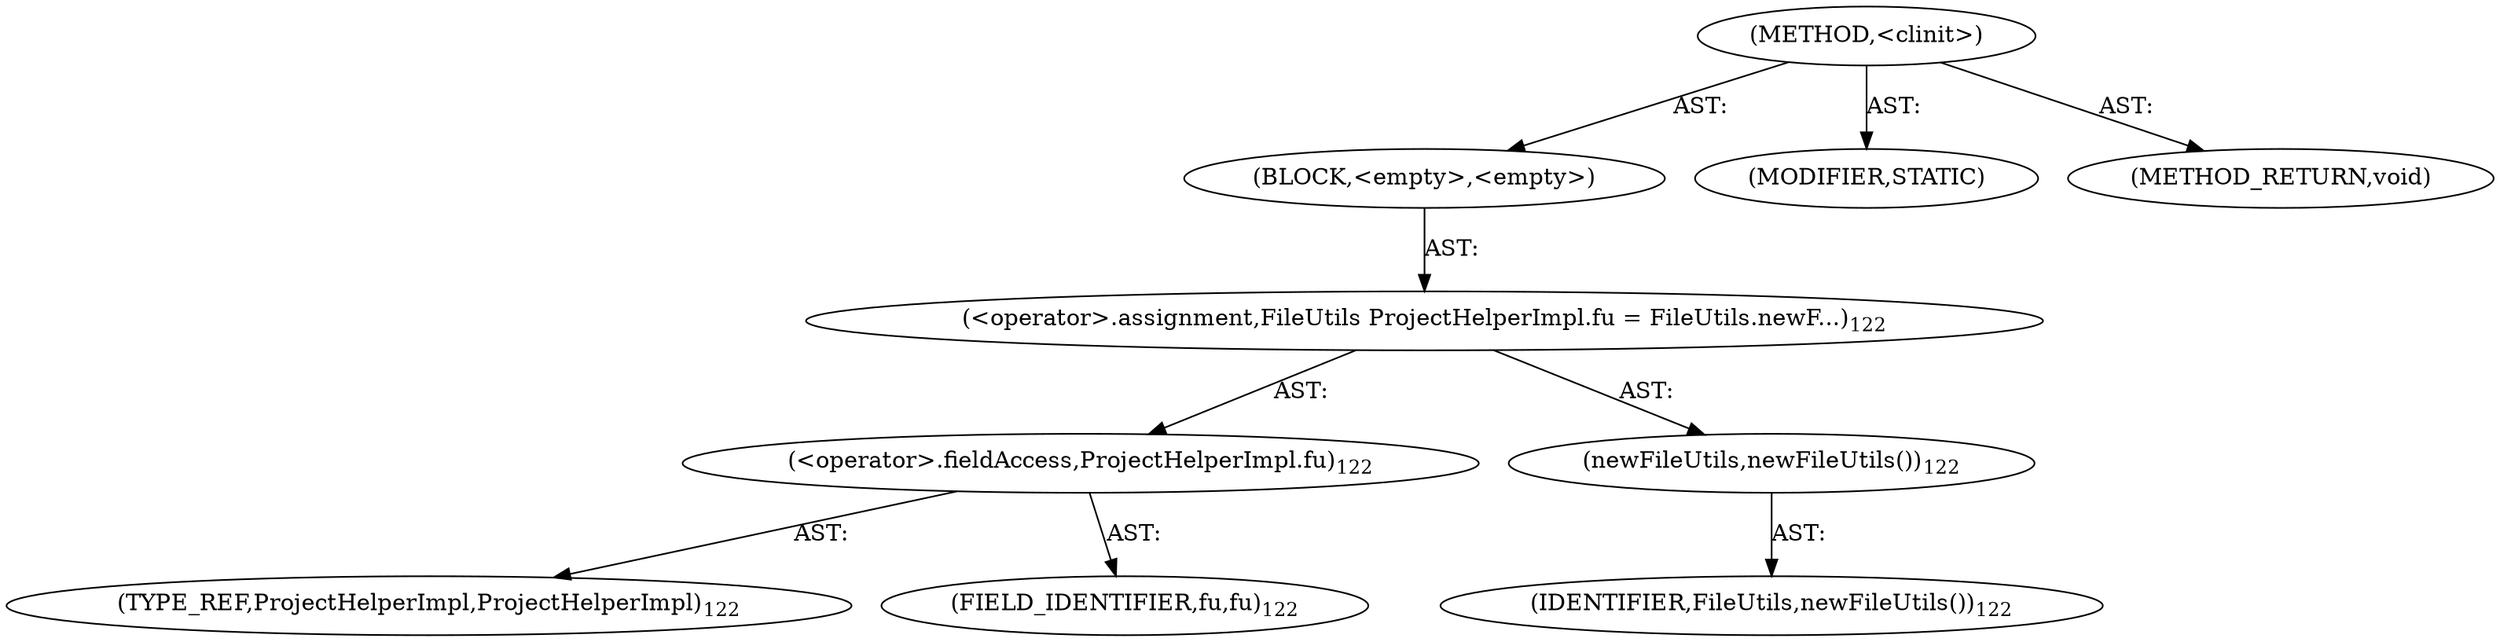 digraph "&lt;clinit&gt;" {  
"111669149729" [label = <(METHOD,&lt;clinit&gt;)> ]
"25769803926" [label = <(BLOCK,&lt;empty&gt;,&lt;empty&gt;)> ]
"30064771712" [label = <(&lt;operator&gt;.assignment,FileUtils ProjectHelperImpl.fu = FileUtils.newF...)<SUB>122</SUB>> ]
"30064771713" [label = <(&lt;operator&gt;.fieldAccess,ProjectHelperImpl.fu)<SUB>122</SUB>> ]
"180388626450" [label = <(TYPE_REF,ProjectHelperImpl,ProjectHelperImpl)<SUB>122</SUB>> ]
"55834575062" [label = <(FIELD_IDENTIFIER,fu,fu)<SUB>122</SUB>> ]
"30064771714" [label = <(newFileUtils,newFileUtils())<SUB>122</SUB>> ]
"68719477304" [label = <(IDENTIFIER,FileUtils,newFileUtils())<SUB>122</SUB>> ]
"133143986265" [label = <(MODIFIER,STATIC)> ]
"128849018913" [label = <(METHOD_RETURN,void)> ]
  "111669149729" -> "25769803926"  [ label = "AST: "] 
  "111669149729" -> "133143986265"  [ label = "AST: "] 
  "111669149729" -> "128849018913"  [ label = "AST: "] 
  "25769803926" -> "30064771712"  [ label = "AST: "] 
  "30064771712" -> "30064771713"  [ label = "AST: "] 
  "30064771712" -> "30064771714"  [ label = "AST: "] 
  "30064771713" -> "180388626450"  [ label = "AST: "] 
  "30064771713" -> "55834575062"  [ label = "AST: "] 
  "30064771714" -> "68719477304"  [ label = "AST: "] 
}
